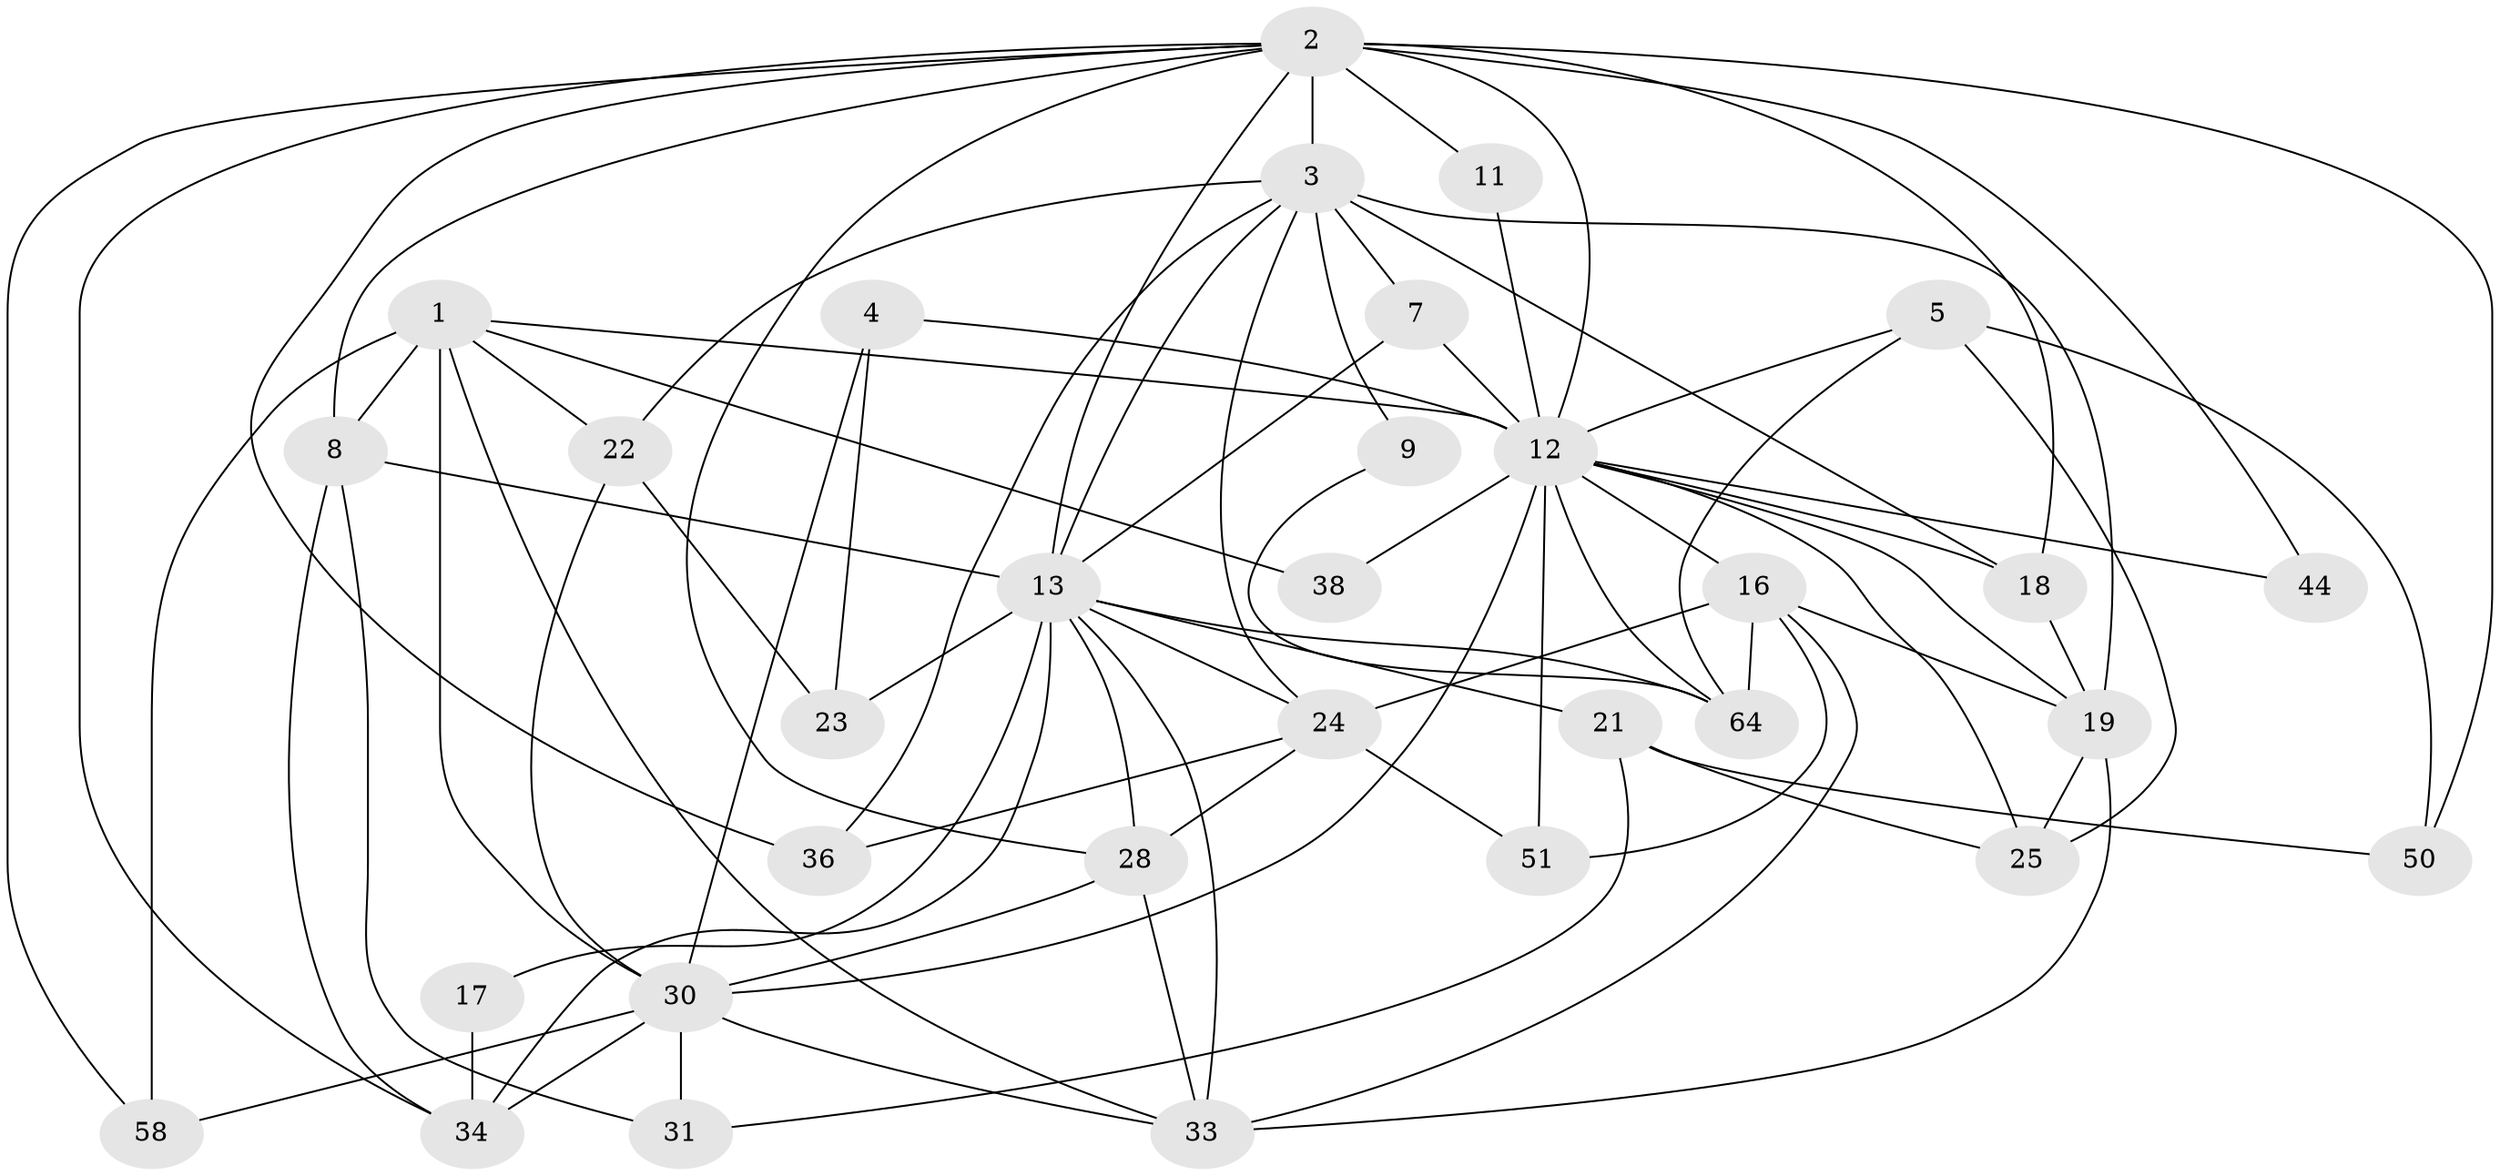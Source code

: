 // original degree distribution, {4: 0.328125, 3: 0.328125, 2: 0.09375, 7: 0.046875, 5: 0.125, 10: 0.015625, 6: 0.046875, 8: 0.015625}
// Generated by graph-tools (version 1.1) at 2025/15/03/09/25 04:15:14]
// undirected, 32 vertices, 81 edges
graph export_dot {
graph [start="1"]
  node [color=gray90,style=filled];
  1 [super="+14+32"];
  2 [super="+6"];
  3 [super="+52+47"];
  4;
  5 [super="+26"];
  7;
  8 [super="+10"];
  9;
  11;
  12 [super="+27+29"];
  13 [super="+42+59+40"];
  16 [super="+43"];
  17;
  18;
  19 [super="+63+41"];
  21;
  22;
  23;
  24 [super="+46"];
  25;
  28 [super="+57"];
  30 [super="+55+56"];
  31 [super="+60"];
  33 [super="+49"];
  34 [super="+39"];
  36;
  38;
  44;
  50;
  51;
  58 [super="+61"];
  64;
  1 -- 22;
  1 -- 58 [weight=2];
  1 -- 12;
  1 -- 33;
  1 -- 38;
  1 -- 8;
  1 -- 30 [weight=2];
  2 -- 50;
  2 -- 36 [weight=2];
  2 -- 3;
  2 -- 34;
  2 -- 8;
  2 -- 11;
  2 -- 12 [weight=3];
  2 -- 44;
  2 -- 13;
  2 -- 18;
  2 -- 58;
  2 -- 28;
  3 -- 18 [weight=2];
  3 -- 36;
  3 -- 7;
  3 -- 9;
  3 -- 19;
  3 -- 22;
  3 -- 13;
  3 -- 24;
  4 -- 23;
  4 -- 30;
  4 -- 12;
  5 -- 25;
  5 -- 64;
  5 -- 50;
  5 -- 12;
  7 -- 13;
  7 -- 12;
  8 -- 31;
  8 -- 34;
  8 -- 13;
  9 -- 64;
  11 -- 12;
  12 -- 64;
  12 -- 38 [weight=2];
  12 -- 44 [weight=2];
  12 -- 16;
  12 -- 18;
  12 -- 19;
  12 -- 51;
  12 -- 25;
  12 -- 30 [weight=2];
  13 -- 23 [weight=2];
  13 -- 64;
  13 -- 24;
  13 -- 33;
  13 -- 28 [weight=2];
  13 -- 17;
  13 -- 34;
  13 -- 21;
  16 -- 51;
  16 -- 24;
  16 -- 33;
  16 -- 19;
  16 -- 64;
  17 -- 34;
  18 -- 19;
  19 -- 25;
  19 -- 33;
  21 -- 25;
  21 -- 50;
  21 -- 31;
  22 -- 23;
  22 -- 30;
  24 -- 51;
  24 -- 36;
  24 -- 28;
  28 -- 33;
  28 -- 30;
  30 -- 33;
  30 -- 58;
  30 -- 34;
  30 -- 31;
}
